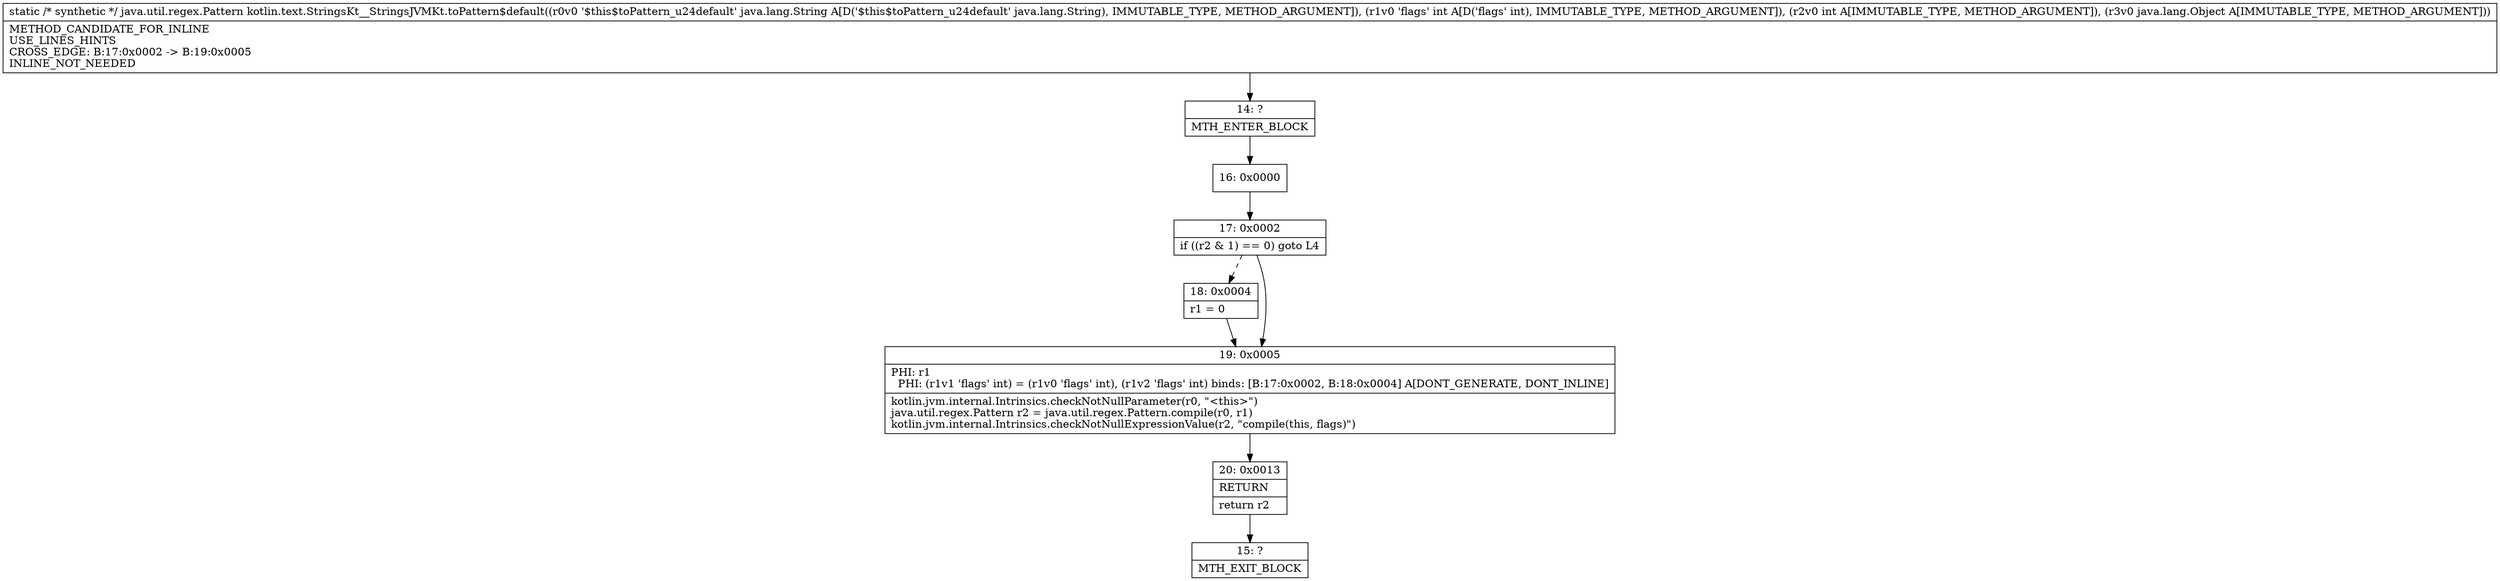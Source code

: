 digraph "CFG forkotlin.text.StringsKt__StringsJVMKt.toPattern$default(Ljava\/lang\/String;IILjava\/lang\/Object;)Ljava\/util\/regex\/Pattern;" {
Node_14 [shape=record,label="{14\:\ ?|MTH_ENTER_BLOCK\l}"];
Node_16 [shape=record,label="{16\:\ 0x0000}"];
Node_17 [shape=record,label="{17\:\ 0x0002|if ((r2 & 1) == 0) goto L4\l}"];
Node_18 [shape=record,label="{18\:\ 0x0004|r1 = 0\l}"];
Node_19 [shape=record,label="{19\:\ 0x0005|PHI: r1 \l  PHI: (r1v1 'flags' int) = (r1v0 'flags' int), (r1v2 'flags' int) binds: [B:17:0x0002, B:18:0x0004] A[DONT_GENERATE, DONT_INLINE]\l|kotlin.jvm.internal.Intrinsics.checkNotNullParameter(r0, \"\<this\>\")\ljava.util.regex.Pattern r2 = java.util.regex.Pattern.compile(r0, r1)\lkotlin.jvm.internal.Intrinsics.checkNotNullExpressionValue(r2, \"compile(this, flags)\")\l}"];
Node_20 [shape=record,label="{20\:\ 0x0013|RETURN\l|return r2\l}"];
Node_15 [shape=record,label="{15\:\ ?|MTH_EXIT_BLOCK\l}"];
MethodNode[shape=record,label="{static \/* synthetic *\/ java.util.regex.Pattern kotlin.text.StringsKt__StringsJVMKt.toPattern$default((r0v0 '$this$toPattern_u24default' java.lang.String A[D('$this$toPattern_u24default' java.lang.String), IMMUTABLE_TYPE, METHOD_ARGUMENT]), (r1v0 'flags' int A[D('flags' int), IMMUTABLE_TYPE, METHOD_ARGUMENT]), (r2v0 int A[IMMUTABLE_TYPE, METHOD_ARGUMENT]), (r3v0 java.lang.Object A[IMMUTABLE_TYPE, METHOD_ARGUMENT]))  | METHOD_CANDIDATE_FOR_INLINE\lUSE_LINES_HINTS\lCROSS_EDGE: B:17:0x0002 \-\> B:19:0x0005\lINLINE_NOT_NEEDED\l}"];
MethodNode -> Node_14;Node_14 -> Node_16;
Node_16 -> Node_17;
Node_17 -> Node_18[style=dashed];
Node_17 -> Node_19;
Node_18 -> Node_19;
Node_19 -> Node_20;
Node_20 -> Node_15;
}

